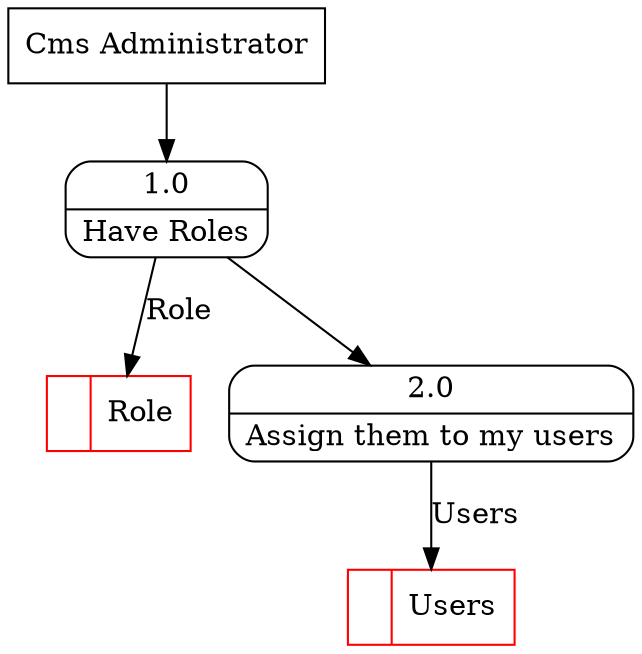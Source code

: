 digraph dfd2{ 
node[shape=record]
200 [label="<f0>  |<f1> Role " color=red];
201 [label="Cms Administrator" shape=box];
202 [label="{<f0> 1.0|<f1> Have Roles }" shape=Mrecord];
2 [label="{<f0> 2.0|<f1> Assign them to my users }" shape=Mrecord];
202 -> 2
1001 [label="<f0>  |<f1> Users " color=red];
2 -> 1001 [label="Users"]
201 -> 202
202 -> 200 [label="Role"]
}